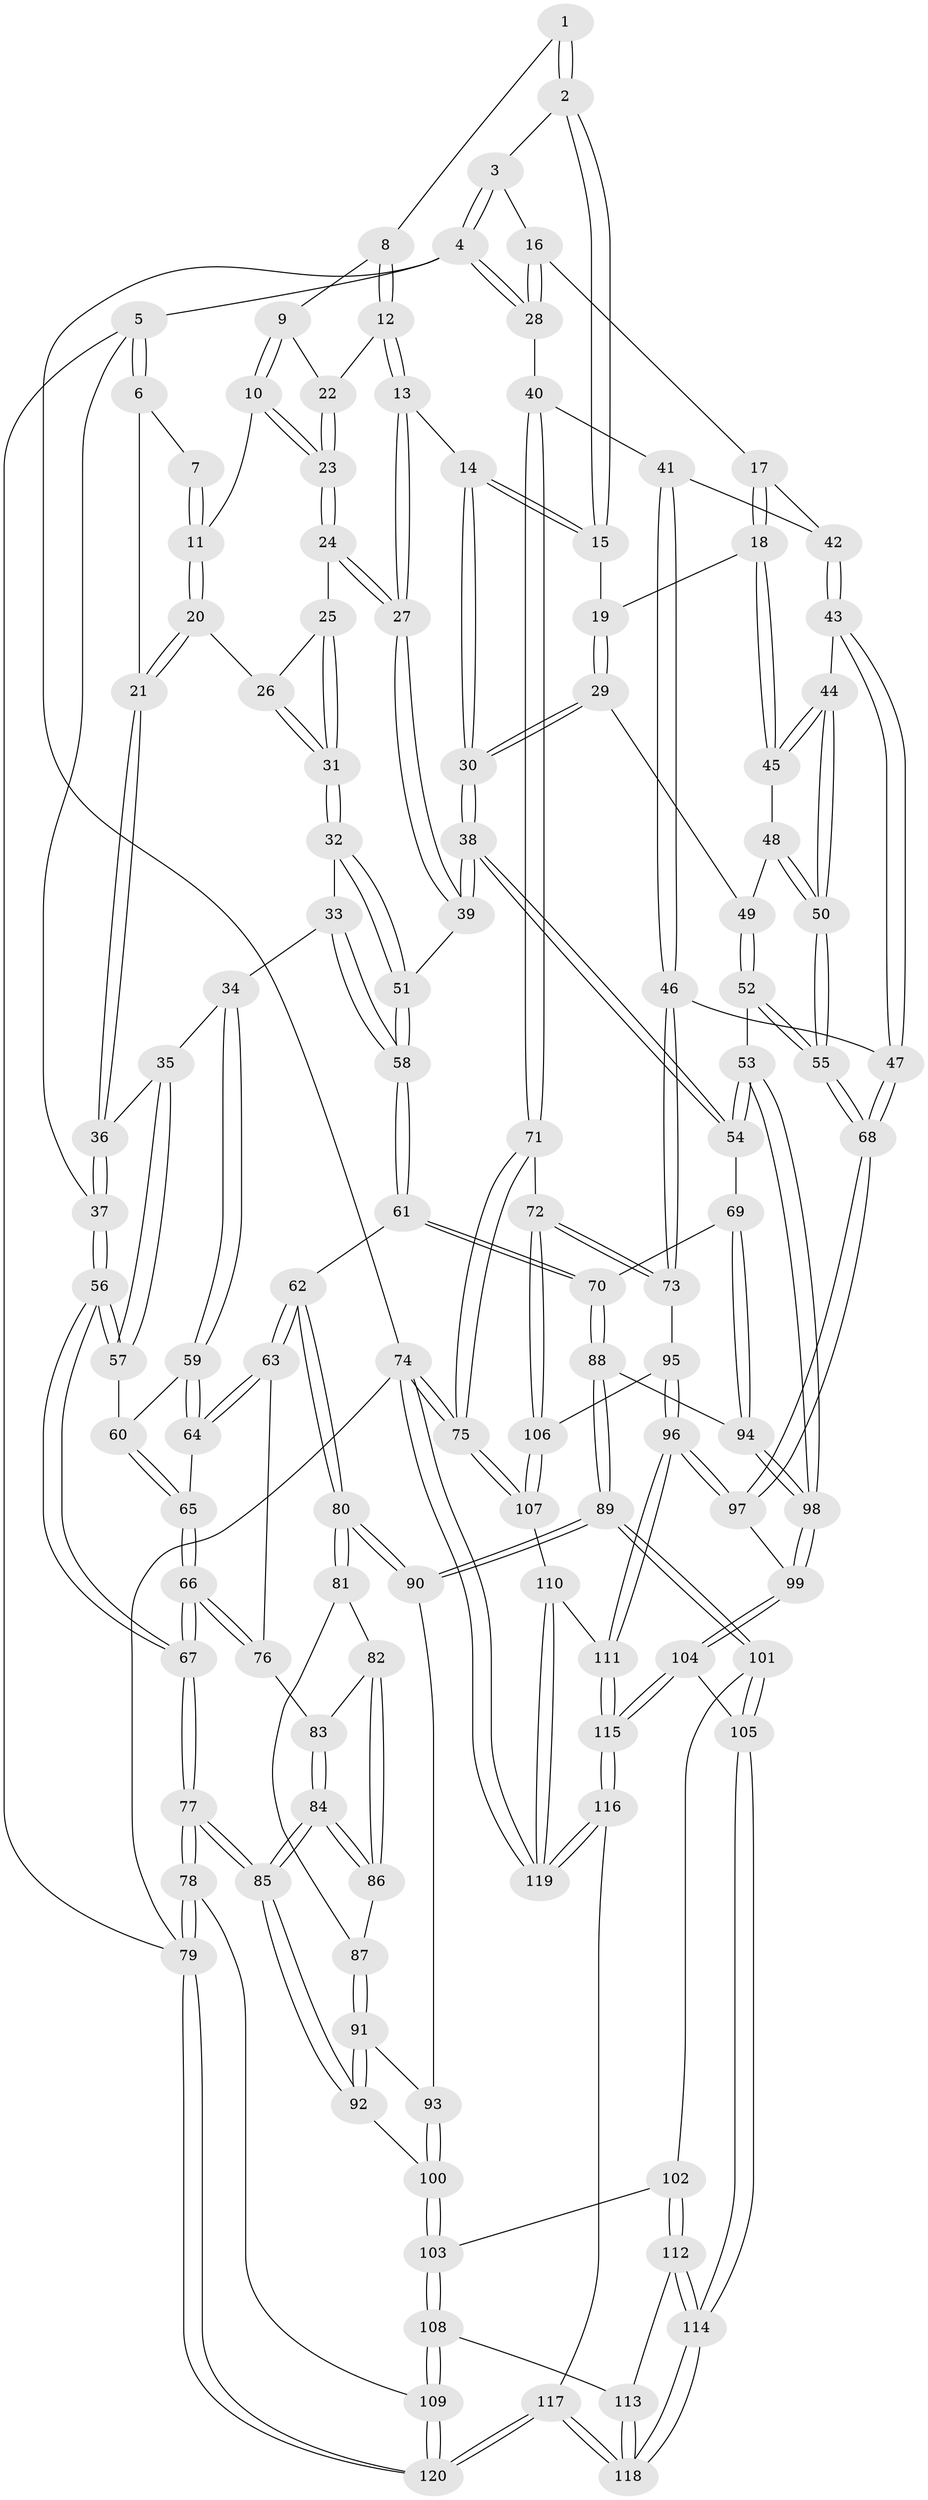 // Generated by graph-tools (version 1.1) at 2025/27/03/09/25 03:27:11]
// undirected, 120 vertices, 297 edges
graph export_dot {
graph [start="1"]
  node [color=gray90,style=filled];
  1 [pos="+0.3374473098914002+0"];
  2 [pos="+0.5331950537245792+0"];
  3 [pos="+0.7914034363491238+0"];
  4 [pos="+1+0"];
  5 [pos="+0+0"];
  6 [pos="+0.10108339269563914+0"];
  7 [pos="+0.25199941670323284+0"];
  8 [pos="+0.3476525283142888+0"];
  9 [pos="+0.33208532150628417+0.03499623252848337"];
  10 [pos="+0.30360845930991104+0.053159106310190066"];
  11 [pos="+0.29081665571502796+0.05472792663908338"];
  12 [pos="+0.42989241171878323+0.07131091261901955"];
  13 [pos="+0.4787712163893028+0.10216545572306562"];
  14 [pos="+0.49224328830784786+0.0975834595934566"];
  15 [pos="+0.5095829610353295+0.0812108766712215"];
  16 [pos="+0.7778750161984991+0.0415074477017889"];
  17 [pos="+0.7693049014668978+0.074044703209659"];
  18 [pos="+0.6901293842914729+0.12008248598726279"];
  19 [pos="+0.5918513680937434+0.10206539935390631"];
  20 [pos="+0.18547902998251573+0.08967670157662108"];
  21 [pos="+0.16084161929798368+0.0789445928618896"];
  22 [pos="+0.3465160942667154+0.04493050864860016"];
  23 [pos="+0.35515151292875197+0.15081794356284584"];
  24 [pos="+0.3654932725056831+0.17968167270249588"];
  25 [pos="+0.35184368134403843+0.1784783124658528"];
  26 [pos="+0.2028950170367325+0.10738778667567916"];
  27 [pos="+0.37849761491569145+0.1847820010212854"];
  28 [pos="+1+0.11377122426413845"];
  29 [pos="+0.5823472042252097+0.23485835267063015"];
  30 [pos="+0.5406954932240969+0.2383836565796918"];
  31 [pos="+0.2354469343327789+0.24483438518787548"];
  32 [pos="+0.22226986480327296+0.27749353108953057"];
  33 [pos="+0.18030523464222084+0.2901095643583835"];
  34 [pos="+0.17873642124410785+0.2904100266460122"];
  35 [pos="+0.10189093481186082+0.19717820722031773"];
  36 [pos="+0.1579901628263341+0.08179659236038765"];
  37 [pos="+0+0.12259666934830102"];
  38 [pos="+0.49246951578903114+0.3306307185158066"];
  39 [pos="+0.39167474111221745+0.2781764085501535"];
  40 [pos="+1+0.1846264953828922"];
  41 [pos="+0.8791493902219629+0.15840084286902012"];
  42 [pos="+0.7945763599163096+0.10897727487316608"];
  43 [pos="+0.7979807256008478+0.3029103795910333"];
  44 [pos="+0.6949458023319041+0.24907850618701582"];
  45 [pos="+0.670337830458887+0.19959263450324177"];
  46 [pos="+0.8885409816898323+0.44582020206275547"];
  47 [pos="+0.8711743239611992+0.44250982024314806"];
  48 [pos="+0.6265240105214311+0.22885579682598817"];
  49 [pos="+0.6072738545388197+0.23600485231064666"];
  50 [pos="+0.6513267972318142+0.34776215317275466"];
  51 [pos="+0.32152052932139885+0.33480860923967437"];
  52 [pos="+0.601334939777103+0.48373286498241747"];
  53 [pos="+0.5765353896371294+0.48007035284248506"];
  54 [pos="+0.5711718550715476+0.47745050499524555"];
  55 [pos="+0.6160254469591748+0.48731586517043884"];
  56 [pos="+0+0.3152061489205515"];
  57 [pos="+0+0.24991377183500108"];
  58 [pos="+0.2987324249048024+0.4583893711662886"];
  59 [pos="+0.17535654478153626+0.2960270113348779"];
  60 [pos="+0.10314721457239856+0.30216243170238294"];
  61 [pos="+0.29803955874909743+0.46434268490587877"];
  62 [pos="+0.29276108104549087+0.4674741084322047"];
  63 [pos="+0.18507553158366274+0.4228467027960925"];
  64 [pos="+0.1468882431865267+0.3759413664576737"];
  65 [pos="+0.03330977672574291+0.39173256175872645"];
  66 [pos="+0+0.40186008465271544"];
  67 [pos="+0+0.39633567470925074"];
  68 [pos="+0.6232158861313636+0.4907284476882003"];
  69 [pos="+0.43693794994601826+0.4935487182727145"];
  70 [pos="+0.42798916252140656+0.4943743436818227"];
  71 [pos="+1+0.4896628133508596"];
  72 [pos="+1+0.4930730420591746"];
  73 [pos="+1+0.49088545735236505"];
  74 [pos="+1+1"];
  75 [pos="+1+1"];
  76 [pos="+0.1239574757282998+0.4861798715522807"];
  77 [pos="+0+0.5763081850701748"];
  78 [pos="+0+0.9272471869718745"];
  79 [pos="+0+1"];
  80 [pos="+0.2602724640992565+0.5335699643017184"];
  81 [pos="+0.17038569240408602+0.5297876194468527"];
  82 [pos="+0.12874160792989148+0.5031899340886253"];
  83 [pos="+0.12466247449757209+0.49334412107416403"];
  84 [pos="+0+0.5777264092870235"];
  85 [pos="+0+0.6033660947230831"];
  86 [pos="+0.10432808889314436+0.5494803123491281"];
  87 [pos="+0.13318163086513807+0.5716842766505958"];
  88 [pos="+0.36068538871028194+0.655038389906174"];
  89 [pos="+0.2732438071030574+0.6712969881080131"];
  90 [pos="+0.2529372640991117+0.6277765242934596"];
  91 [pos="+0.13786129324862917+0.5945154912162349"];
  92 [pos="+0.009353271655093143+0.6763658102379978"];
  93 [pos="+0.2131702381059021+0.62488664104106"];
  94 [pos="+0.4142627568070316+0.6740124185620544"];
  95 [pos="+0.7847598346228881+0.6967543743365308"];
  96 [pos="+0.6670180711188594+0.7573445918828421"];
  97 [pos="+0.6667507913556592+0.7569703210998829"];
  98 [pos="+0.44953471607734036+0.68857405608268"];
  99 [pos="+0.4673545554192208+0.7409070089305335"];
  100 [pos="+0.03722593311374065+0.6974503989262834"];
  101 [pos="+0.25350951665445054+0.75596905402904"];
  102 [pos="+0.24963070314848304+0.7579591989969695"];
  103 [pos="+0.08406626872163253+0.7500310189931062"];
  104 [pos="+0.413265637762213+0.8247655731369148"];
  105 [pos="+0.3352846596806642+0.8159091246143851"];
  106 [pos="+0.8964970916602664+0.7717843168743153"];
  107 [pos="+0.8850704175092095+0.8164707205087915"];
  108 [pos="+0.0633542925918467+0.8972972513889113"];
  109 [pos="+0.0583595380380969+0.9008715881436961"];
  110 [pos="+0.8212787999317026+0.8431683001399508"];
  111 [pos="+0.6721782450737893+0.7793819352558373"];
  112 [pos="+0.2244316848440185+0.814434868094484"];
  113 [pos="+0.15440778747260347+0.9112631845918479"];
  114 [pos="+0.27962671465177047+0.9953392832132743"];
  115 [pos="+0.5539911882956967+1"];
  116 [pos="+0.553268816800284+1"];
  117 [pos="+0.30982847922807133+1"];
  118 [pos="+0.27117515435990397+1"];
  119 [pos="+0.8466874068312185+1"];
  120 [pos="+0.09659561264980783+1"];
  1 -- 2;
  1 -- 2;
  1 -- 8;
  2 -- 3;
  2 -- 15;
  2 -- 15;
  3 -- 4;
  3 -- 4;
  3 -- 16;
  4 -- 5;
  4 -- 28;
  4 -- 28;
  4 -- 74;
  5 -- 6;
  5 -- 6;
  5 -- 37;
  5 -- 79;
  6 -- 7;
  6 -- 21;
  7 -- 11;
  7 -- 11;
  8 -- 9;
  8 -- 12;
  8 -- 12;
  9 -- 10;
  9 -- 10;
  9 -- 22;
  10 -- 11;
  10 -- 23;
  10 -- 23;
  11 -- 20;
  11 -- 20;
  12 -- 13;
  12 -- 13;
  12 -- 22;
  13 -- 14;
  13 -- 27;
  13 -- 27;
  14 -- 15;
  14 -- 15;
  14 -- 30;
  14 -- 30;
  15 -- 19;
  16 -- 17;
  16 -- 28;
  16 -- 28;
  17 -- 18;
  17 -- 18;
  17 -- 42;
  18 -- 19;
  18 -- 45;
  18 -- 45;
  19 -- 29;
  19 -- 29;
  20 -- 21;
  20 -- 21;
  20 -- 26;
  21 -- 36;
  21 -- 36;
  22 -- 23;
  22 -- 23;
  23 -- 24;
  23 -- 24;
  24 -- 25;
  24 -- 27;
  24 -- 27;
  25 -- 26;
  25 -- 31;
  25 -- 31;
  26 -- 31;
  26 -- 31;
  27 -- 39;
  27 -- 39;
  28 -- 40;
  29 -- 30;
  29 -- 30;
  29 -- 49;
  30 -- 38;
  30 -- 38;
  31 -- 32;
  31 -- 32;
  32 -- 33;
  32 -- 51;
  32 -- 51;
  33 -- 34;
  33 -- 58;
  33 -- 58;
  34 -- 35;
  34 -- 59;
  34 -- 59;
  35 -- 36;
  35 -- 57;
  35 -- 57;
  36 -- 37;
  36 -- 37;
  37 -- 56;
  37 -- 56;
  38 -- 39;
  38 -- 39;
  38 -- 54;
  38 -- 54;
  39 -- 51;
  40 -- 41;
  40 -- 71;
  40 -- 71;
  41 -- 42;
  41 -- 46;
  41 -- 46;
  42 -- 43;
  42 -- 43;
  43 -- 44;
  43 -- 47;
  43 -- 47;
  44 -- 45;
  44 -- 45;
  44 -- 50;
  44 -- 50;
  45 -- 48;
  46 -- 47;
  46 -- 73;
  46 -- 73;
  47 -- 68;
  47 -- 68;
  48 -- 49;
  48 -- 50;
  48 -- 50;
  49 -- 52;
  49 -- 52;
  50 -- 55;
  50 -- 55;
  51 -- 58;
  51 -- 58;
  52 -- 53;
  52 -- 55;
  52 -- 55;
  53 -- 54;
  53 -- 54;
  53 -- 98;
  53 -- 98;
  54 -- 69;
  55 -- 68;
  55 -- 68;
  56 -- 57;
  56 -- 57;
  56 -- 67;
  56 -- 67;
  57 -- 60;
  58 -- 61;
  58 -- 61;
  59 -- 60;
  59 -- 64;
  59 -- 64;
  60 -- 65;
  60 -- 65;
  61 -- 62;
  61 -- 70;
  61 -- 70;
  62 -- 63;
  62 -- 63;
  62 -- 80;
  62 -- 80;
  63 -- 64;
  63 -- 64;
  63 -- 76;
  64 -- 65;
  65 -- 66;
  65 -- 66;
  66 -- 67;
  66 -- 67;
  66 -- 76;
  66 -- 76;
  67 -- 77;
  67 -- 77;
  68 -- 97;
  68 -- 97;
  69 -- 70;
  69 -- 94;
  69 -- 94;
  70 -- 88;
  70 -- 88;
  71 -- 72;
  71 -- 75;
  71 -- 75;
  72 -- 73;
  72 -- 73;
  72 -- 106;
  72 -- 106;
  73 -- 95;
  74 -- 75;
  74 -- 75;
  74 -- 119;
  74 -- 119;
  74 -- 79;
  75 -- 107;
  75 -- 107;
  76 -- 83;
  77 -- 78;
  77 -- 78;
  77 -- 85;
  77 -- 85;
  78 -- 79;
  78 -- 79;
  78 -- 109;
  79 -- 120;
  79 -- 120;
  80 -- 81;
  80 -- 81;
  80 -- 90;
  80 -- 90;
  81 -- 82;
  81 -- 87;
  82 -- 83;
  82 -- 86;
  82 -- 86;
  83 -- 84;
  83 -- 84;
  84 -- 85;
  84 -- 85;
  84 -- 86;
  84 -- 86;
  85 -- 92;
  85 -- 92;
  86 -- 87;
  87 -- 91;
  87 -- 91;
  88 -- 89;
  88 -- 89;
  88 -- 94;
  89 -- 90;
  89 -- 90;
  89 -- 101;
  89 -- 101;
  90 -- 93;
  91 -- 92;
  91 -- 92;
  91 -- 93;
  92 -- 100;
  93 -- 100;
  93 -- 100;
  94 -- 98;
  94 -- 98;
  95 -- 96;
  95 -- 96;
  95 -- 106;
  96 -- 97;
  96 -- 97;
  96 -- 111;
  96 -- 111;
  97 -- 99;
  98 -- 99;
  98 -- 99;
  99 -- 104;
  99 -- 104;
  100 -- 103;
  100 -- 103;
  101 -- 102;
  101 -- 105;
  101 -- 105;
  102 -- 103;
  102 -- 112;
  102 -- 112;
  103 -- 108;
  103 -- 108;
  104 -- 105;
  104 -- 115;
  104 -- 115;
  105 -- 114;
  105 -- 114;
  106 -- 107;
  106 -- 107;
  107 -- 110;
  108 -- 109;
  108 -- 109;
  108 -- 113;
  109 -- 120;
  109 -- 120;
  110 -- 111;
  110 -- 119;
  110 -- 119;
  111 -- 115;
  111 -- 115;
  112 -- 113;
  112 -- 114;
  112 -- 114;
  113 -- 118;
  113 -- 118;
  114 -- 118;
  114 -- 118;
  115 -- 116;
  115 -- 116;
  116 -- 117;
  116 -- 119;
  116 -- 119;
  117 -- 118;
  117 -- 118;
  117 -- 120;
  117 -- 120;
}
